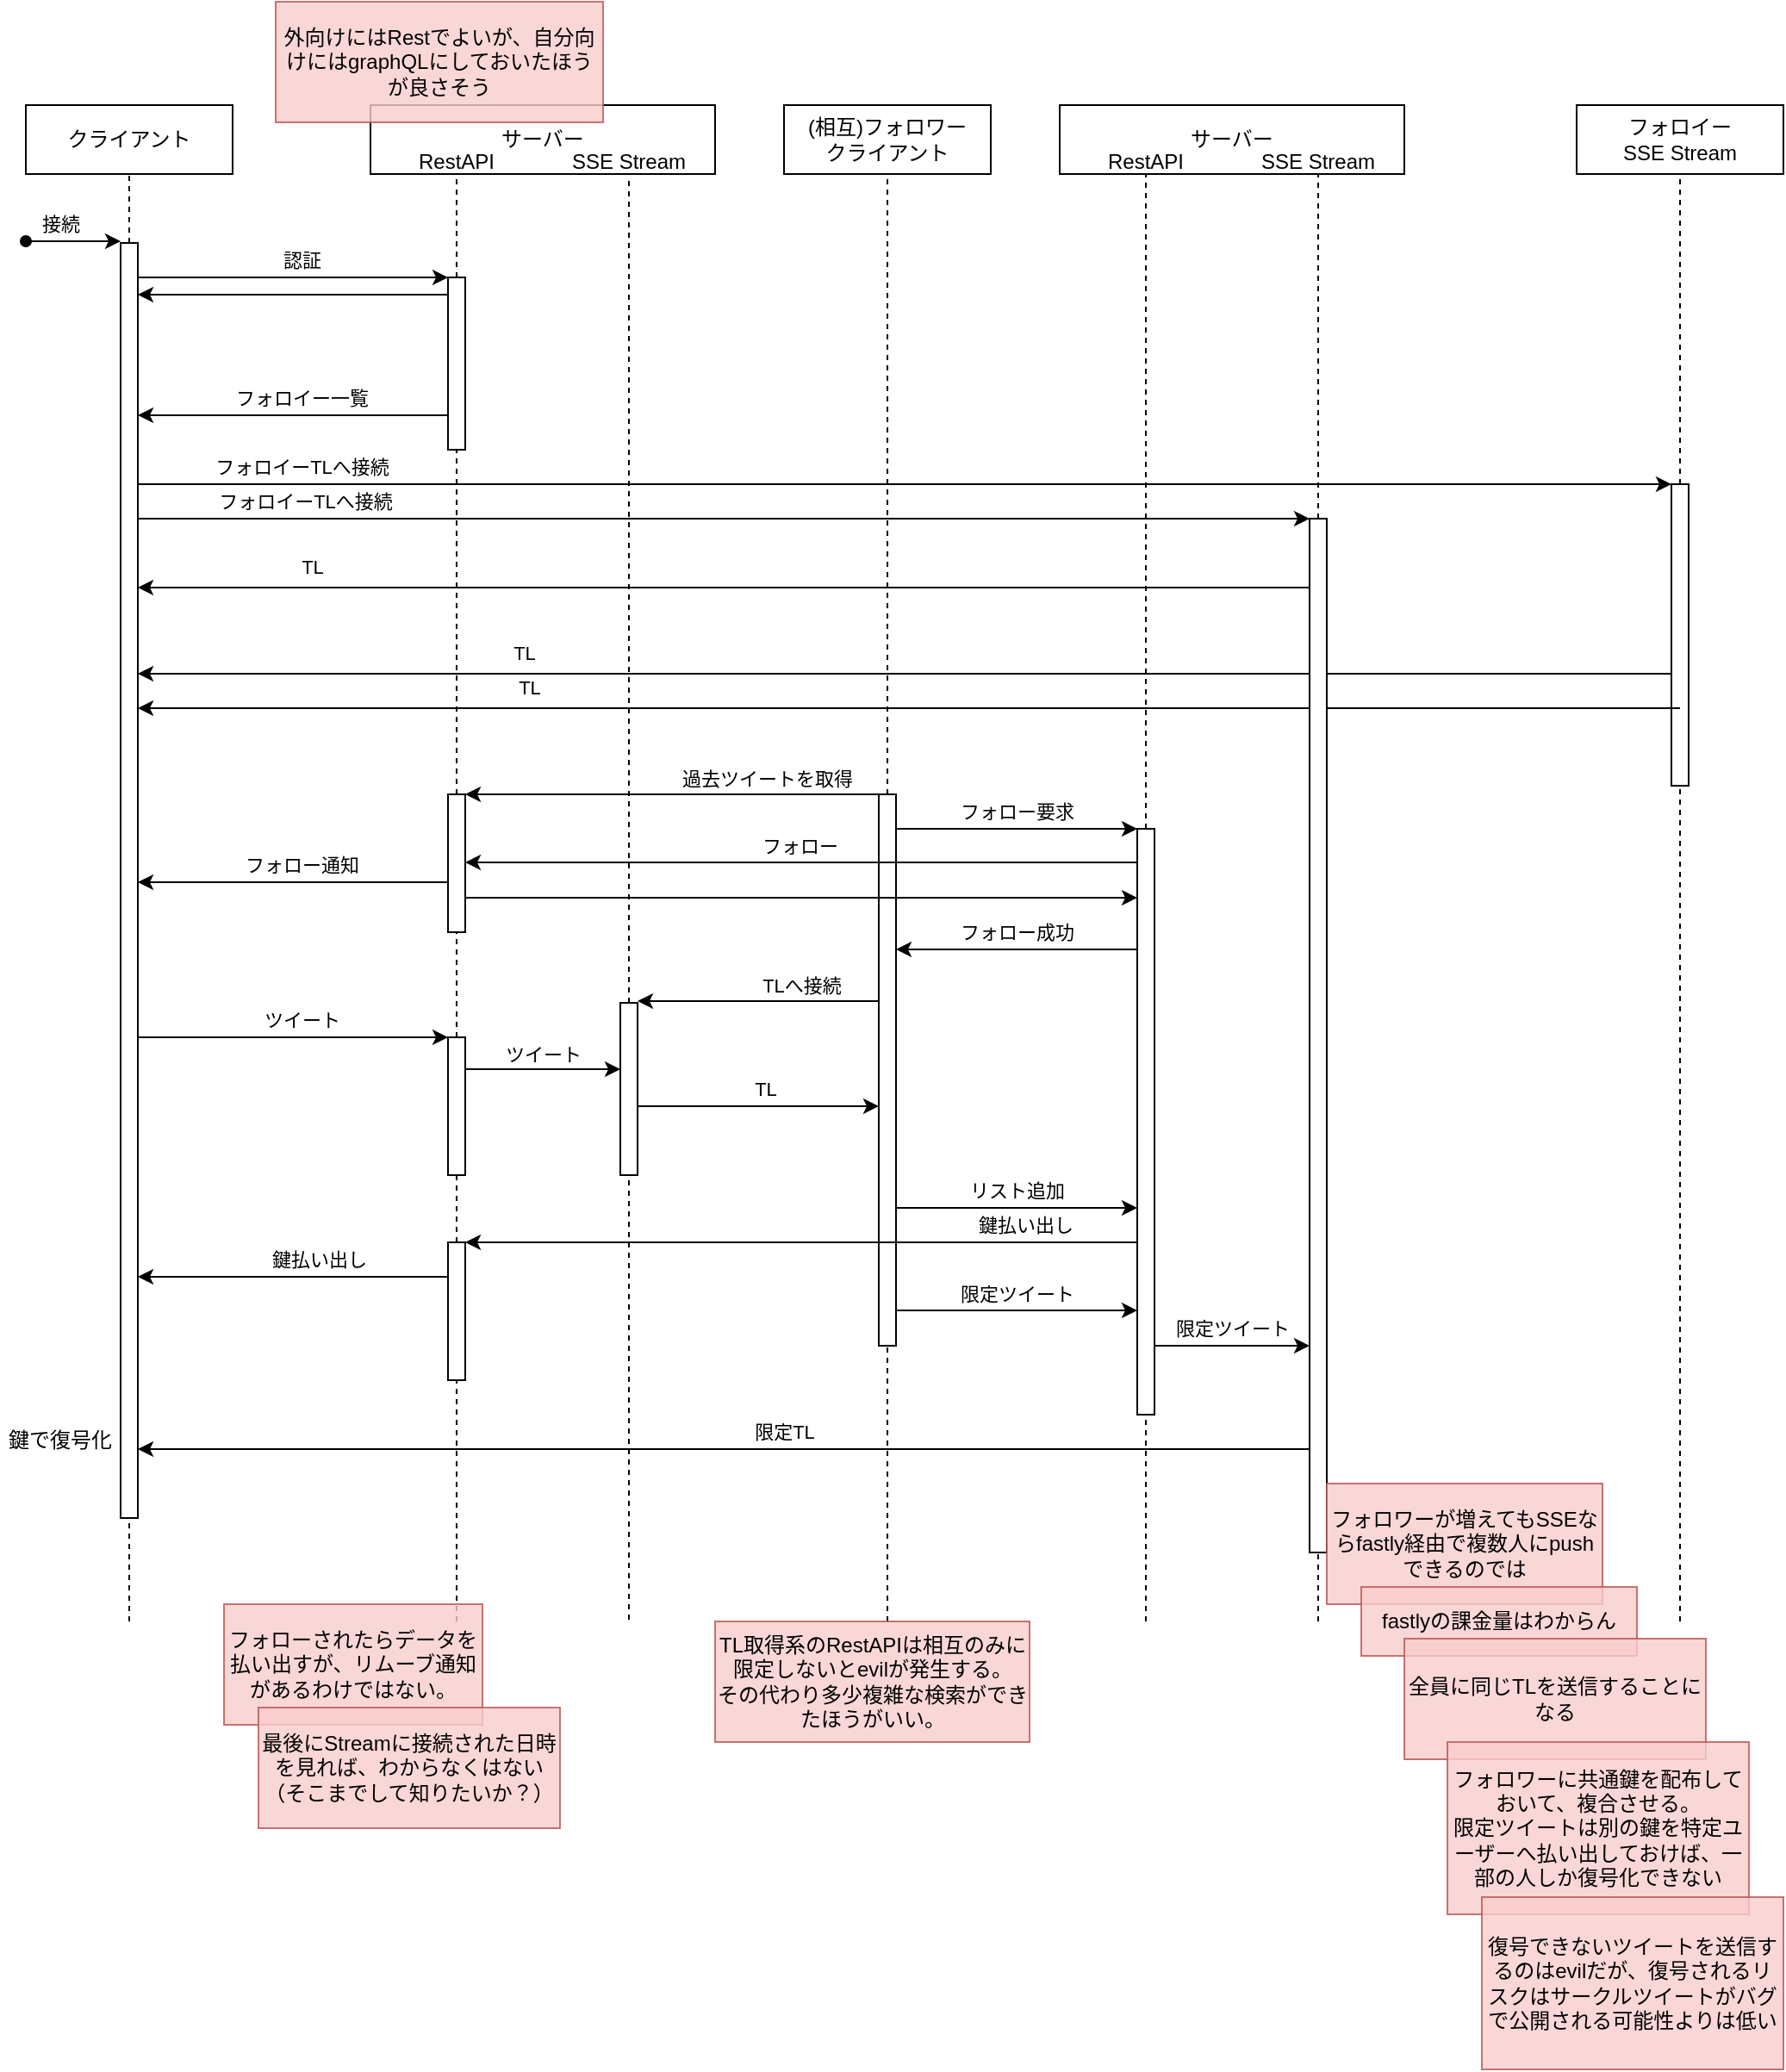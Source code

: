 <mxfile version="21.5.2" type="device">
  <diagram name="Page-1" id="2YBvvXClWsGukQMizWep">
    <mxGraphModel dx="1376" dy="1106" grid="1" gridSize="10" guides="1" tooltips="1" connect="1" arrows="1" fold="1" page="1" pageScale="1" pageWidth="1100" pageHeight="1700" background="none" math="0" shadow="0">
      <root>
        <mxCell id="0" />
        <mxCell id="1" parent="0" />
        <mxCell id="GytFxfUlmVNDOT6ZbNBz-2" value="" style="endArrow=none;dashed=1;html=1;rounded=0;entryX=0.5;entryY=1;entryDx=0;entryDy=0;" edge="1" parent="1" source="GytFxfUlmVNDOT6ZbNBz-16" target="GytFxfUlmVNDOT6ZbNBz-5">
          <mxGeometry width="50" height="50" relative="1" as="geometry">
            <mxPoint x="305" y="680" as="sourcePoint" />
            <mxPoint x="305" y="320" as="targetPoint" />
          </mxGeometry>
        </mxCell>
        <mxCell id="GytFxfUlmVNDOT6ZbNBz-3" value="" style="endArrow=none;dashed=1;html=1;rounded=0;entryX=0.5;entryY=1;entryDx=0;entryDy=0;" edge="1" parent="1" source="GytFxfUlmVNDOT6ZbNBz-11" target="GytFxfUlmVNDOT6ZbNBz-8">
          <mxGeometry width="50" height="50" relative="1" as="geometry">
            <mxPoint x="115" y="640" as="sourcePoint" />
            <mxPoint x="645" y="410" as="targetPoint" />
          </mxGeometry>
        </mxCell>
        <mxCell id="GytFxfUlmVNDOT6ZbNBz-7" value="" style="group" vertex="1" connectable="0" parent="1">
          <mxGeometry x="255" y="240" width="200" height="40" as="geometry" />
        </mxCell>
        <mxCell id="GytFxfUlmVNDOT6ZbNBz-1" value="サーバー" style="rounded=0;whiteSpace=wrap;html=1;" vertex="1" parent="GytFxfUlmVNDOT6ZbNBz-7">
          <mxGeometry width="200" height="40" as="geometry" />
        </mxCell>
        <mxCell id="GytFxfUlmVNDOT6ZbNBz-5" value="RestAPI" style="text;html=1;strokeColor=none;fillColor=none;align=center;verticalAlign=middle;whiteSpace=wrap;rounded=0;" vertex="1" parent="GytFxfUlmVNDOT6ZbNBz-7">
          <mxGeometry y="25" width="100" height="15" as="geometry" />
        </mxCell>
        <mxCell id="GytFxfUlmVNDOT6ZbNBz-6" value="SSE Stream" style="text;html=1;strokeColor=none;fillColor=none;align=center;verticalAlign=middle;whiteSpace=wrap;rounded=0;" vertex="1" parent="GytFxfUlmVNDOT6ZbNBz-7">
          <mxGeometry x="100" y="25" width="100" height="15" as="geometry" />
        </mxCell>
        <mxCell id="GytFxfUlmVNDOT6ZbNBz-8" value="クライアント" style="rounded=0;whiteSpace=wrap;html=1;" vertex="1" parent="1">
          <mxGeometry x="55" y="240" width="120" height="40" as="geometry" />
        </mxCell>
        <mxCell id="GytFxfUlmVNDOT6ZbNBz-9" value="(相互)フォロワー&lt;br&gt;クライアント" style="rounded=0;whiteSpace=wrap;html=1;" vertex="1" parent="1">
          <mxGeometry x="495" y="240" width="120" height="40" as="geometry" />
        </mxCell>
        <mxCell id="GytFxfUlmVNDOT6ZbNBz-10" value="フォロイー&lt;br&gt;SSE Stream" style="rounded=0;whiteSpace=wrap;html=1;" vertex="1" parent="1">
          <mxGeometry x="955" y="240" width="120" height="40" as="geometry" />
        </mxCell>
        <mxCell id="GytFxfUlmVNDOT6ZbNBz-12" value="" style="endArrow=none;dashed=1;html=1;rounded=0;entryX=0.5;entryY=1;entryDx=0;entryDy=0;" edge="1" parent="1" target="GytFxfUlmVNDOT6ZbNBz-11">
          <mxGeometry width="50" height="50" relative="1" as="geometry">
            <mxPoint x="115" y="1120" as="sourcePoint" />
            <mxPoint x="115" y="280" as="targetPoint" />
          </mxGeometry>
        </mxCell>
        <mxCell id="GytFxfUlmVNDOT6ZbNBz-11" value="" style="html=1;points=[];perimeter=orthogonalPerimeter;outlineConnect=0;targetShapes=umlLifeline;portConstraint=eastwest;newEdgeStyle={&quot;edgeStyle&quot;:&quot;elbowEdgeStyle&quot;,&quot;elbow&quot;:&quot;vertical&quot;,&quot;curved&quot;:0,&quot;rounded&quot;:0};" vertex="1" parent="1">
          <mxGeometry x="110" y="320" width="10" height="740" as="geometry" />
        </mxCell>
        <mxCell id="GytFxfUlmVNDOT6ZbNBz-14" value="" style="endArrow=classic;html=1;rounded=0;startArrow=oval;startFill=1;" edge="1" parent="1">
          <mxGeometry width="50" height="50" relative="1" as="geometry">
            <mxPoint x="55" y="319" as="sourcePoint" />
            <mxPoint x="110" y="319" as="targetPoint" />
          </mxGeometry>
        </mxCell>
        <mxCell id="GytFxfUlmVNDOT6ZbNBz-15" value="接続" style="edgeLabel;html=1;align=center;verticalAlign=middle;resizable=0;points=[];" vertex="1" connectable="0" parent="GytFxfUlmVNDOT6ZbNBz-14">
          <mxGeometry x="-0.455" y="-5" relative="1" as="geometry">
            <mxPoint x="5" y="-15" as="offset" />
          </mxGeometry>
        </mxCell>
        <mxCell id="GytFxfUlmVNDOT6ZbNBz-19" value="" style="endArrow=none;dashed=1;html=1;rounded=0;entryX=0.5;entryY=1;entryDx=0;entryDy=0;" edge="1" parent="1" source="GytFxfUlmVNDOT6ZbNBz-45" target="GytFxfUlmVNDOT6ZbNBz-16">
          <mxGeometry width="50" height="50" relative="1" as="geometry">
            <mxPoint x="305" y="1120" as="sourcePoint" />
            <mxPoint x="305" y="280" as="targetPoint" />
          </mxGeometry>
        </mxCell>
        <mxCell id="GytFxfUlmVNDOT6ZbNBz-16" value="" style="html=1;points=[];perimeter=orthogonalPerimeter;outlineConnect=0;targetShapes=umlLifeline;portConstraint=eastwest;newEdgeStyle={&quot;edgeStyle&quot;:&quot;elbowEdgeStyle&quot;,&quot;elbow&quot;:&quot;vertical&quot;,&quot;curved&quot;:0,&quot;rounded&quot;:0};" vertex="1" parent="1">
          <mxGeometry x="300" y="340" width="10" height="100" as="geometry" />
        </mxCell>
        <mxCell id="GytFxfUlmVNDOT6ZbNBz-20" value="" style="endArrow=classic;html=1;rounded=0;" edge="1" parent="1">
          <mxGeometry width="50" height="50" relative="1" as="geometry">
            <mxPoint x="300" y="350" as="sourcePoint" />
            <mxPoint x="120" y="350" as="targetPoint" />
          </mxGeometry>
        </mxCell>
        <mxCell id="GytFxfUlmVNDOT6ZbNBz-21" value="認証" style="endArrow=classic;html=1;rounded=0;" edge="1" parent="1">
          <mxGeometry x="0.056" y="10" width="50" height="50" relative="1" as="geometry">
            <mxPoint x="120" y="340" as="sourcePoint" />
            <mxPoint x="300" y="340" as="targetPoint" />
            <mxPoint as="offset" />
          </mxGeometry>
        </mxCell>
        <mxCell id="GytFxfUlmVNDOT6ZbNBz-24" value="" style="endArrow=classic;html=1;rounded=0;" edge="1" parent="1">
          <mxGeometry width="50" height="50" relative="1" as="geometry">
            <mxPoint x="300" y="420" as="sourcePoint" />
            <mxPoint x="120" y="420" as="targetPoint" />
          </mxGeometry>
        </mxCell>
        <mxCell id="GytFxfUlmVNDOT6ZbNBz-57" value="フォロイー一覧" style="edgeLabel;html=1;align=center;verticalAlign=middle;resizable=0;points=[];" vertex="1" connectable="0" parent="GytFxfUlmVNDOT6ZbNBz-24">
          <mxGeometry x="0.056" relative="1" as="geometry">
            <mxPoint x="10" y="-10" as="offset" />
          </mxGeometry>
        </mxCell>
        <mxCell id="GytFxfUlmVNDOT6ZbNBz-25" value="" style="endArrow=none;dashed=1;html=1;rounded=0;entryX=0.5;entryY=1;entryDx=0;entryDy=0;" edge="1" parent="1" source="GytFxfUlmVNDOT6ZbNBz-17" target="GytFxfUlmVNDOT6ZbNBz-10">
          <mxGeometry width="50" height="50" relative="1" as="geometry">
            <mxPoint x="1015" y="680" as="sourcePoint" />
            <mxPoint x="1010" y="290" as="targetPoint" />
          </mxGeometry>
        </mxCell>
        <mxCell id="GytFxfUlmVNDOT6ZbNBz-28" value="" style="endArrow=none;dashed=1;html=1;rounded=0;entryX=0.5;entryY=1;entryDx=0;entryDy=0;" edge="1" parent="1" target="GytFxfUlmVNDOT6ZbNBz-17">
          <mxGeometry width="50" height="50" relative="1" as="geometry">
            <mxPoint x="1015" y="1120" as="sourcePoint" />
            <mxPoint x="995" y="280" as="targetPoint" />
          </mxGeometry>
        </mxCell>
        <mxCell id="GytFxfUlmVNDOT6ZbNBz-17" value="" style="html=1;points=[];perimeter=orthogonalPerimeter;outlineConnect=0;targetShapes=umlLifeline;portConstraint=eastwest;newEdgeStyle={&quot;edgeStyle&quot;:&quot;elbowEdgeStyle&quot;,&quot;elbow&quot;:&quot;vertical&quot;,&quot;curved&quot;:0,&quot;rounded&quot;:0};" vertex="1" parent="1">
          <mxGeometry x="1010" y="460" width="10" height="175" as="geometry" />
        </mxCell>
        <mxCell id="GytFxfUlmVNDOT6ZbNBz-29" value="フォロイーTLへ接続" style="endArrow=classic;html=1;rounded=0;" edge="1" parent="1" target="GytFxfUlmVNDOT6ZbNBz-17">
          <mxGeometry x="-0.786" y="10" width="50" height="50" relative="1" as="geometry">
            <mxPoint x="120" y="460" as="sourcePoint" />
            <mxPoint x="675" y="450" as="targetPoint" />
            <mxPoint as="offset" />
          </mxGeometry>
        </mxCell>
        <mxCell id="GytFxfUlmVNDOT6ZbNBz-35" value="" style="endArrow=none;dashed=1;html=1;rounded=0;entryX=0.6;entryY=1.133;entryDx=0;entryDy=0;entryPerimeter=0;" edge="1" parent="1" source="GytFxfUlmVNDOT6ZbNBz-39">
          <mxGeometry width="50" height="50" relative="1" as="geometry">
            <mxPoint x="405" y="1119" as="sourcePoint" />
            <mxPoint x="405" y="280.995" as="targetPoint" />
          </mxGeometry>
        </mxCell>
        <mxCell id="GytFxfUlmVNDOT6ZbNBz-36" value="" style="endArrow=none;dashed=1;html=1;rounded=0;entryX=0.5;entryY=1;entryDx=0;entryDy=0;" edge="1" parent="1" target="GytFxfUlmVNDOT6ZbNBz-9">
          <mxGeometry width="50" height="50" relative="1" as="geometry">
            <mxPoint x="555" y="640" as="sourcePoint" />
            <mxPoint x="545" y="331" as="targetPoint" />
          </mxGeometry>
        </mxCell>
        <mxCell id="GytFxfUlmVNDOT6ZbNBz-40" value="" style="endArrow=none;dashed=1;html=1;rounded=0;" edge="1" parent="1" target="GytFxfUlmVNDOT6ZbNBz-39">
          <mxGeometry width="50" height="50" relative="1" as="geometry">
            <mxPoint x="405" y="1119" as="sourcePoint" />
            <mxPoint x="405" y="280.995" as="targetPoint" />
          </mxGeometry>
        </mxCell>
        <mxCell id="GytFxfUlmVNDOT6ZbNBz-39" value="" style="html=1;points=[];perimeter=orthogonalPerimeter;outlineConnect=0;targetShapes=umlLifeline;portConstraint=eastwest;newEdgeStyle={&quot;edgeStyle&quot;:&quot;elbowEdgeStyle&quot;,&quot;elbow&quot;:&quot;vertical&quot;,&quot;curved&quot;:0,&quot;rounded&quot;:0};" vertex="1" parent="1">
          <mxGeometry x="400" y="761" width="10" height="100" as="geometry" />
        </mxCell>
        <mxCell id="GytFxfUlmVNDOT6ZbNBz-43" value="" style="endArrow=none;dashed=1;html=1;rounded=0;entryX=0.5;entryY=1;entryDx=0;entryDy=0;" edge="1" parent="1">
          <mxGeometry width="50" height="50" relative="1" as="geometry">
            <mxPoint x="555" y="1120" as="sourcePoint" />
            <mxPoint x="555" y="920" as="targetPoint" />
          </mxGeometry>
        </mxCell>
        <mxCell id="GytFxfUlmVNDOT6ZbNBz-44" value="フォロー要求" style="endArrow=classic;html=1;rounded=0;" edge="1" parent="1" target="GytFxfUlmVNDOT6ZbNBz-77">
          <mxGeometry y="10" width="50" height="50" relative="1" as="geometry">
            <mxPoint x="560" y="660" as="sourcePoint" />
            <mxPoint x="705" y="660" as="targetPoint" />
            <mxPoint as="offset" />
          </mxGeometry>
        </mxCell>
        <mxCell id="GytFxfUlmVNDOT6ZbNBz-46" value="" style="endArrow=none;dashed=1;html=1;rounded=0;entryX=0.5;entryY=1;entryDx=0;entryDy=0;" edge="1" parent="1" source="GytFxfUlmVNDOT6ZbNBz-52" target="GytFxfUlmVNDOT6ZbNBz-45">
          <mxGeometry width="50" height="50" relative="1" as="geometry">
            <mxPoint x="305" y="1320" as="sourcePoint" />
            <mxPoint x="305" y="710" as="targetPoint" />
          </mxGeometry>
        </mxCell>
        <mxCell id="GytFxfUlmVNDOT6ZbNBz-45" value="" style="html=1;points=[];perimeter=orthogonalPerimeter;outlineConnect=0;targetShapes=umlLifeline;portConstraint=eastwest;newEdgeStyle={&quot;edgeStyle&quot;:&quot;elbowEdgeStyle&quot;,&quot;elbow&quot;:&quot;vertical&quot;,&quot;curved&quot;:0,&quot;rounded&quot;:0};" vertex="1" parent="1">
          <mxGeometry x="300" y="640" width="10" height="80" as="geometry" />
        </mxCell>
        <mxCell id="GytFxfUlmVNDOT6ZbNBz-49" value="TLへ接続" style="endArrow=classic;html=1;rounded=0;" edge="1" parent="1">
          <mxGeometry x="-0.357" y="-9" width="50" height="50" relative="1" as="geometry">
            <mxPoint x="550" y="760" as="sourcePoint" />
            <mxPoint x="410" y="760" as="targetPoint" />
            <mxPoint as="offset" />
          </mxGeometry>
        </mxCell>
        <mxCell id="GytFxfUlmVNDOT6ZbNBz-51" value="ツイート" style="endArrow=classic;html=1;rounded=0;" edge="1" parent="1">
          <mxGeometry x="0.056" y="10" width="50" height="50" relative="1" as="geometry">
            <mxPoint x="120" y="781" as="sourcePoint" />
            <mxPoint x="300" y="781" as="targetPoint" />
            <mxPoint as="offset" />
          </mxGeometry>
        </mxCell>
        <mxCell id="GytFxfUlmVNDOT6ZbNBz-53" value="" style="endArrow=none;dashed=1;html=1;rounded=0;entryX=0.5;entryY=1;entryDx=0;entryDy=0;" edge="1" parent="1" source="GytFxfUlmVNDOT6ZbNBz-102" target="GytFxfUlmVNDOT6ZbNBz-52">
          <mxGeometry width="50" height="50" relative="1" as="geometry">
            <mxPoint x="305" y="1120" as="sourcePoint" />
            <mxPoint x="305" y="600" as="targetPoint" />
          </mxGeometry>
        </mxCell>
        <mxCell id="GytFxfUlmVNDOT6ZbNBz-52" value="" style="html=1;points=[];perimeter=orthogonalPerimeter;outlineConnect=0;targetShapes=umlLifeline;portConstraint=eastwest;newEdgeStyle={&quot;edgeStyle&quot;:&quot;elbowEdgeStyle&quot;,&quot;elbow&quot;:&quot;vertical&quot;,&quot;curved&quot;:0,&quot;rounded&quot;:0};" vertex="1" parent="1">
          <mxGeometry x="300" y="781" width="10" height="80" as="geometry" />
        </mxCell>
        <mxCell id="GytFxfUlmVNDOT6ZbNBz-54" value="ツイート" style="endArrow=classic;html=1;rounded=0;" edge="1" parent="1">
          <mxGeometry y="10" width="50" height="50" relative="1" as="geometry">
            <mxPoint x="310" y="799.5" as="sourcePoint" />
            <mxPoint x="400" y="799.5" as="targetPoint" />
            <mxPoint y="1" as="offset" />
          </mxGeometry>
        </mxCell>
        <mxCell id="GytFxfUlmVNDOT6ZbNBz-55" value="TL" style="endArrow=classic;html=1;rounded=0;" edge="1" parent="1">
          <mxGeometry x="0.056" y="10" width="50" height="50" relative="1" as="geometry">
            <mxPoint x="410" y="821" as="sourcePoint" />
            <mxPoint x="550" y="821" as="targetPoint" />
            <mxPoint as="offset" />
          </mxGeometry>
        </mxCell>
        <mxCell id="GytFxfUlmVNDOT6ZbNBz-56" value="過去ツイートを取得" style="endArrow=classic;html=1;rounded=0;entryX=0.5;entryY=0.125;entryDx=0;entryDy=0;entryPerimeter=0;" edge="1" parent="1">
          <mxGeometry x="-0.458" y="-9" width="50" height="50" relative="1" as="geometry">
            <mxPoint x="550" y="640" as="sourcePoint" />
            <mxPoint x="310" y="640" as="targetPoint" />
            <mxPoint as="offset" />
          </mxGeometry>
        </mxCell>
        <mxCell id="GytFxfUlmVNDOT6ZbNBz-58" value="" style="endArrow=classic;html=1;rounded=0;" edge="1" parent="1">
          <mxGeometry width="50" height="50" relative="1" as="geometry">
            <mxPoint x="300" y="691" as="sourcePoint" />
            <mxPoint x="120" y="691" as="targetPoint" />
          </mxGeometry>
        </mxCell>
        <mxCell id="GytFxfUlmVNDOT6ZbNBz-59" value="フォロー通知" style="edgeLabel;html=1;align=center;verticalAlign=middle;resizable=0;points=[];" vertex="1" connectable="0" parent="GytFxfUlmVNDOT6ZbNBz-58">
          <mxGeometry x="0.056" relative="1" as="geometry">
            <mxPoint x="10" y="-10" as="offset" />
          </mxGeometry>
        </mxCell>
        <mxCell id="GytFxfUlmVNDOT6ZbNBz-67" value="" style="endArrow=none;dashed=1;html=1;rounded=0;entryX=0.5;entryY=1;entryDx=0;entryDy=0;" edge="1" parent="1" source="GytFxfUlmVNDOT6ZbNBz-78" target="GytFxfUlmVNDOT6ZbNBz-99">
          <mxGeometry width="50" height="50" relative="1" as="geometry">
            <mxPoint x="805" y="1000" as="sourcePoint" />
            <mxPoint x="775" y="280" as="targetPoint" />
          </mxGeometry>
        </mxCell>
        <mxCell id="GytFxfUlmVNDOT6ZbNBz-70" value="" style="endArrow=classic;html=1;rounded=0;" edge="1" parent="1">
          <mxGeometry width="50" height="50" relative="1" as="geometry">
            <mxPoint x="1015" y="590" as="sourcePoint" />
            <mxPoint x="120" y="590" as="targetPoint" />
          </mxGeometry>
        </mxCell>
        <mxCell id="GytFxfUlmVNDOT6ZbNBz-71" value="TL" style="edgeLabel;html=1;align=center;verticalAlign=middle;resizable=0;points=[];" vertex="1" connectable="0" parent="GytFxfUlmVNDOT6ZbNBz-70">
          <mxGeometry x="-0.17" y="5" relative="1" as="geometry">
            <mxPoint x="-297" y="-17" as="offset" />
          </mxGeometry>
        </mxCell>
        <mxCell id="GytFxfUlmVNDOT6ZbNBz-72" value="" style="endArrow=classic;html=1;rounded=0;" edge="1" parent="1">
          <mxGeometry width="50" height="50" relative="1" as="geometry">
            <mxPoint x="1010" y="570" as="sourcePoint" />
            <mxPoint x="120" y="570" as="targetPoint" />
          </mxGeometry>
        </mxCell>
        <mxCell id="GytFxfUlmVNDOT6ZbNBz-73" value="TL" style="edgeLabel;html=1;align=center;verticalAlign=middle;resizable=0;points=[];" vertex="1" connectable="0" parent="GytFxfUlmVNDOT6ZbNBz-72">
          <mxGeometry x="-0.17" y="5" relative="1" as="geometry">
            <mxPoint x="-297" y="-17" as="offset" />
          </mxGeometry>
        </mxCell>
        <mxCell id="GytFxfUlmVNDOT6ZbNBz-74" value="" style="endArrow=classic;html=1;rounded=0;" edge="1" parent="1" source="GytFxfUlmVNDOT6ZbNBz-78">
          <mxGeometry width="50" height="50" relative="1" as="geometry">
            <mxPoint x="770" y="520" as="sourcePoint" />
            <mxPoint x="120" y="520" as="targetPoint" />
          </mxGeometry>
        </mxCell>
        <mxCell id="GytFxfUlmVNDOT6ZbNBz-75" value="TL" style="edgeLabel;html=1;align=center;verticalAlign=middle;resizable=0;points=[];" vertex="1" connectable="0" parent="GytFxfUlmVNDOT6ZbNBz-74">
          <mxGeometry x="-0.17" y="5" relative="1" as="geometry">
            <mxPoint x="-297" y="-17" as="offset" />
          </mxGeometry>
        </mxCell>
        <mxCell id="GytFxfUlmVNDOT6ZbNBz-76" value="フォロイーTLへ接続" style="endArrow=classic;html=1;rounded=0;" edge="1" parent="1" target="GytFxfUlmVNDOT6ZbNBz-78">
          <mxGeometry x="-0.716" y="10" width="50" height="50" relative="1" as="geometry">
            <mxPoint x="120" y="480" as="sourcePoint" />
            <mxPoint x="770" y="480" as="targetPoint" />
            <mxPoint as="offset" />
          </mxGeometry>
        </mxCell>
        <mxCell id="GytFxfUlmVNDOT6ZbNBz-80" value="" style="endArrow=none;dashed=1;html=1;rounded=0;entryX=0.5;entryY=1;entryDx=0;entryDy=0;" edge="1" parent="1" source="GytFxfUlmVNDOT6ZbNBz-77" target="GytFxfUlmVNDOT6ZbNBz-98">
          <mxGeometry width="50" height="50" relative="1" as="geometry">
            <mxPoint x="695" y="1120" as="sourcePoint" />
            <mxPoint x="695" y="280" as="targetPoint" />
          </mxGeometry>
        </mxCell>
        <mxCell id="GytFxfUlmVNDOT6ZbNBz-82" value="" style="endArrow=none;dashed=1;html=1;rounded=0;entryX=0.5;entryY=1;entryDx=0;entryDy=0;" edge="1" parent="1" target="GytFxfUlmVNDOT6ZbNBz-77">
          <mxGeometry width="50" height="50" relative="1" as="geometry">
            <mxPoint x="705" y="1120" as="sourcePoint" />
            <mxPoint x="695" y="280" as="targetPoint" />
          </mxGeometry>
        </mxCell>
        <mxCell id="GytFxfUlmVNDOT6ZbNBz-77" value="" style="html=1;points=[];perimeter=orthogonalPerimeter;outlineConnect=0;targetShapes=umlLifeline;portConstraint=eastwest;newEdgeStyle={&quot;edgeStyle&quot;:&quot;elbowEdgeStyle&quot;,&quot;elbow&quot;:&quot;vertical&quot;,&quot;curved&quot;:0,&quot;rounded&quot;:0};" vertex="1" parent="1">
          <mxGeometry x="700" y="660" width="10" height="340" as="geometry" />
        </mxCell>
        <mxCell id="GytFxfUlmVNDOT6ZbNBz-86" value="" style="html=1;points=[];perimeter=orthogonalPerimeter;outlineConnect=0;targetShapes=umlLifeline;portConstraint=eastwest;newEdgeStyle={&quot;edgeStyle&quot;:&quot;elbowEdgeStyle&quot;,&quot;elbow&quot;:&quot;vertical&quot;,&quot;curved&quot;:0,&quot;rounded&quot;:0};" vertex="1" parent="1">
          <mxGeometry x="550" y="640" width="10" height="320" as="geometry" />
        </mxCell>
        <mxCell id="GytFxfUlmVNDOT6ZbNBz-87" value="" style="endArrow=classic;html=1;rounded=0;" edge="1" parent="1" source="GytFxfUlmVNDOT6ZbNBz-77">
          <mxGeometry width="50" height="50" relative="1" as="geometry">
            <mxPoint x="690" y="679.5" as="sourcePoint" />
            <mxPoint x="310" y="679.5" as="targetPoint" />
          </mxGeometry>
        </mxCell>
        <mxCell id="GytFxfUlmVNDOT6ZbNBz-88" value="フォロー" style="edgeLabel;html=1;align=center;verticalAlign=middle;resizable=0;points=[];" vertex="1" connectable="0" parent="GytFxfUlmVNDOT6ZbNBz-87">
          <mxGeometry x="0.056" relative="1" as="geometry">
            <mxPoint x="10" y="-10" as="offset" />
          </mxGeometry>
        </mxCell>
        <mxCell id="GytFxfUlmVNDOT6ZbNBz-89" value="" style="endArrow=classic;html=1;rounded=0;" edge="1" parent="1" target="GytFxfUlmVNDOT6ZbNBz-77">
          <mxGeometry x="0.458" y="9" width="50" height="50" relative="1" as="geometry">
            <mxPoint x="310" y="700" as="sourcePoint" />
            <mxPoint x="690" y="700" as="targetPoint" />
            <mxPoint as="offset" />
          </mxGeometry>
        </mxCell>
        <mxCell id="GytFxfUlmVNDOT6ZbNBz-90" value="フォロー成功" style="endArrow=classic;html=1;rounded=0;" edge="1" parent="1" source="GytFxfUlmVNDOT6ZbNBz-77">
          <mxGeometry y="-10" width="50" height="50" relative="1" as="geometry">
            <mxPoint x="690" y="730" as="sourcePoint" />
            <mxPoint x="560" y="730" as="targetPoint" />
            <mxPoint as="offset" />
          </mxGeometry>
        </mxCell>
        <mxCell id="GytFxfUlmVNDOT6ZbNBz-95" value="リスト追加" style="endArrow=classic;html=1;rounded=0;" edge="1" parent="1" target="GytFxfUlmVNDOT6ZbNBz-77">
          <mxGeometry y="10" width="50" height="50" relative="1" as="geometry">
            <mxPoint x="560" y="880" as="sourcePoint" />
            <mxPoint x="690" y="880" as="targetPoint" />
            <mxPoint as="offset" />
          </mxGeometry>
        </mxCell>
        <mxCell id="GytFxfUlmVNDOT6ZbNBz-96" value="" style="group" vertex="1" connectable="0" parent="1">
          <mxGeometry x="655" y="240" width="200" height="40" as="geometry" />
        </mxCell>
        <mxCell id="GytFxfUlmVNDOT6ZbNBz-97" value="サーバー" style="rounded=0;whiteSpace=wrap;html=1;" vertex="1" parent="GytFxfUlmVNDOT6ZbNBz-96">
          <mxGeometry width="200" height="40" as="geometry" />
        </mxCell>
        <mxCell id="GytFxfUlmVNDOT6ZbNBz-98" value="RestAPI" style="text;html=1;strokeColor=none;fillColor=none;align=center;verticalAlign=middle;whiteSpace=wrap;rounded=0;" vertex="1" parent="GytFxfUlmVNDOT6ZbNBz-96">
          <mxGeometry y="25" width="100" height="15" as="geometry" />
        </mxCell>
        <mxCell id="GytFxfUlmVNDOT6ZbNBz-99" value="SSE Stream" style="text;html=1;strokeColor=none;fillColor=none;align=center;verticalAlign=middle;whiteSpace=wrap;rounded=0;" vertex="1" parent="GytFxfUlmVNDOT6ZbNBz-96">
          <mxGeometry x="100" y="25" width="100" height="15" as="geometry" />
        </mxCell>
        <mxCell id="GytFxfUlmVNDOT6ZbNBz-100" value="" style="endArrow=none;dashed=1;html=1;rounded=0;entryX=0.5;entryY=1;entryDx=0;entryDy=0;" edge="1" parent="1" target="GytFxfUlmVNDOT6ZbNBz-78">
          <mxGeometry width="50" height="50" relative="1" as="geometry">
            <mxPoint x="805" y="1120" as="sourcePoint" />
            <mxPoint x="805" y="280" as="targetPoint" />
          </mxGeometry>
        </mxCell>
        <mxCell id="GytFxfUlmVNDOT6ZbNBz-78" value="" style="html=1;points=[];perimeter=orthogonalPerimeter;outlineConnect=0;targetShapes=umlLifeline;portConstraint=eastwest;newEdgeStyle={&quot;edgeStyle&quot;:&quot;elbowEdgeStyle&quot;,&quot;elbow&quot;:&quot;vertical&quot;,&quot;curved&quot;:0,&quot;rounded&quot;:0};" vertex="1" parent="1">
          <mxGeometry x="800" y="480" width="10" height="600" as="geometry" />
        </mxCell>
        <mxCell id="GytFxfUlmVNDOT6ZbNBz-101" value="鍵払い出し" style="endArrow=classic;html=1;rounded=0;" edge="1" parent="1" source="GytFxfUlmVNDOT6ZbNBz-77" target="GytFxfUlmVNDOT6ZbNBz-102">
          <mxGeometry x="-0.667" y="-10" width="50" height="50" relative="1" as="geometry">
            <mxPoint x="700" y="900" as="sourcePoint" />
            <mxPoint x="315" y="910" as="targetPoint" />
            <mxPoint as="offset" />
          </mxGeometry>
        </mxCell>
        <mxCell id="GytFxfUlmVNDOT6ZbNBz-103" value="" style="endArrow=none;dashed=1;html=1;rounded=0;entryX=0.5;entryY=1;entryDx=0;entryDy=0;" edge="1" parent="1" target="GytFxfUlmVNDOT6ZbNBz-102">
          <mxGeometry width="50" height="50" relative="1" as="geometry">
            <mxPoint x="305" y="1120" as="sourcePoint" />
            <mxPoint x="305" y="861" as="targetPoint" />
          </mxGeometry>
        </mxCell>
        <mxCell id="GytFxfUlmVNDOT6ZbNBz-102" value="" style="html=1;points=[];perimeter=orthogonalPerimeter;outlineConnect=0;targetShapes=umlLifeline;portConstraint=eastwest;newEdgeStyle={&quot;edgeStyle&quot;:&quot;elbowEdgeStyle&quot;,&quot;elbow&quot;:&quot;vertical&quot;,&quot;curved&quot;:0,&quot;rounded&quot;:0};" vertex="1" parent="1">
          <mxGeometry x="300" y="900" width="10" height="80" as="geometry" />
        </mxCell>
        <mxCell id="GytFxfUlmVNDOT6ZbNBz-104" value="鍵払い出し" style="endArrow=classic;html=1;rounded=0;" edge="1" parent="1" source="GytFxfUlmVNDOT6ZbNBz-102">
          <mxGeometry x="-0.167" y="-10" width="50" height="50" relative="1" as="geometry">
            <mxPoint x="300" y="920" as="sourcePoint" />
            <mxPoint x="120" y="920" as="targetPoint" />
            <mxPoint as="offset" />
          </mxGeometry>
        </mxCell>
        <mxCell id="GytFxfUlmVNDOT6ZbNBz-105" value="限定ツイート" style="endArrow=classic;html=1;rounded=0;" edge="1" parent="1" source="GytFxfUlmVNDOT6ZbNBz-86">
          <mxGeometry y="10" width="50" height="50" relative="1" as="geometry">
            <mxPoint x="560" y="939.5" as="sourcePoint" />
            <mxPoint x="700" y="939.5" as="targetPoint" />
            <mxPoint as="offset" />
          </mxGeometry>
        </mxCell>
        <mxCell id="GytFxfUlmVNDOT6ZbNBz-106" value="限定ツイート" style="endArrow=classic;html=1;rounded=0;" edge="1" parent="1">
          <mxGeometry y="10" width="50" height="50" relative="1" as="geometry">
            <mxPoint x="710" y="960" as="sourcePoint" />
            <mxPoint x="800" y="960" as="targetPoint" />
            <mxPoint as="offset" />
          </mxGeometry>
        </mxCell>
        <mxCell id="GytFxfUlmVNDOT6ZbNBz-107" value="限定TL" style="endArrow=classic;html=1;rounded=0;" edge="1" parent="1">
          <mxGeometry x="-0.103" y="-10" width="50" height="50" relative="1" as="geometry">
            <mxPoint x="800" y="1020" as="sourcePoint" />
            <mxPoint x="120" y="1020" as="targetPoint" />
            <mxPoint as="offset" />
          </mxGeometry>
        </mxCell>
        <mxCell id="GytFxfUlmVNDOT6ZbNBz-108" value="鍵で復号化" style="text;html=1;strokeColor=none;fillColor=none;align=center;verticalAlign=middle;whiteSpace=wrap;rounded=0;" vertex="1" parent="1">
          <mxGeometry x="40" y="1000" width="70" height="30" as="geometry" />
        </mxCell>
        <mxCell id="GytFxfUlmVNDOT6ZbNBz-125" value="外向けにはRestでよいが、自分向けにはgraphQLにしておいたほうが良さそう" style="text;html=1;strokeColor=#b85450;fillColor=#f8cecc;align=center;verticalAlign=middle;whiteSpace=wrap;rounded=0;opacity=80;" vertex="1" parent="1">
          <mxGeometry x="200" y="180" width="190" height="70" as="geometry" />
        </mxCell>
        <mxCell id="GytFxfUlmVNDOT6ZbNBz-126" value="フォロワーが増えてもSSEならfastly経由で複数人にpushできるのでは" style="text;html=1;strokeColor=#b85450;fillColor=#f8cecc;align=center;verticalAlign=middle;whiteSpace=wrap;rounded=0;opacity=80;" vertex="1" parent="1">
          <mxGeometry x="810" y="1040" width="160" height="70" as="geometry" />
        </mxCell>
        <mxCell id="GytFxfUlmVNDOT6ZbNBz-127" value="フォローされたらデータを払い出すが、リムーブ通知があるわけではない。" style="text;html=1;strokeColor=#b85450;fillColor=#f8cecc;align=center;verticalAlign=middle;whiteSpace=wrap;rounded=0;opacity=80;" vertex="1" parent="1">
          <mxGeometry x="170" y="1110" width="150" height="70" as="geometry" />
        </mxCell>
        <mxCell id="GytFxfUlmVNDOT6ZbNBz-131" value="TL取得系のRestAPIは相互のみに限定しないとevilが発生する。&lt;br&gt;その代わり多少複雑な検索ができたほうがいい。" style="text;html=1;strokeColor=#b85450;fillColor=#f8cecc;align=center;verticalAlign=middle;whiteSpace=wrap;rounded=0;opacity=80;" vertex="1" parent="1">
          <mxGeometry x="455" y="1120" width="182.5" height="70" as="geometry" />
        </mxCell>
        <mxCell id="GytFxfUlmVNDOT6ZbNBz-132" value="最後にStreamに接続された日時を見れば、わからなくはない&lt;br&gt;（そこまでして知りたいか？）" style="text;html=1;strokeColor=#b85450;fillColor=#f8cecc;align=center;verticalAlign=middle;whiteSpace=wrap;rounded=0;opacity=80;" vertex="1" parent="1">
          <mxGeometry x="190" y="1170" width="175" height="70" as="geometry" />
        </mxCell>
        <mxCell id="GytFxfUlmVNDOT6ZbNBz-134" value="fastlyの課金量はわからん" style="text;html=1;strokeColor=#b85450;fillColor=#f8cecc;align=center;verticalAlign=middle;whiteSpace=wrap;rounded=0;opacity=80;" vertex="1" parent="1">
          <mxGeometry x="830" y="1100" width="160" height="40" as="geometry" />
        </mxCell>
        <mxCell id="GytFxfUlmVNDOT6ZbNBz-136" value="全員に同じTLを送信することになる" style="text;html=1;strokeColor=#b85450;fillColor=#f8cecc;align=center;verticalAlign=middle;whiteSpace=wrap;rounded=0;opacity=80;" vertex="1" parent="1">
          <mxGeometry x="855" y="1130" width="175" height="70" as="geometry" />
        </mxCell>
        <mxCell id="GytFxfUlmVNDOT6ZbNBz-137" value="フォロワーに共通鍵を配布しておいて、複合させる。&lt;br&gt;限定ツイートは別の鍵を特定ユーザーへ払い出しておけば、一部の人しか復号化できない" style="text;html=1;strokeColor=#b85450;fillColor=#f8cecc;align=center;verticalAlign=middle;whiteSpace=wrap;rounded=0;opacity=80;" vertex="1" parent="1">
          <mxGeometry x="880" y="1190" width="175" height="100" as="geometry" />
        </mxCell>
        <mxCell id="GytFxfUlmVNDOT6ZbNBz-138" value="復号できないツイートを送信するのはevilだが、復号されるリスクはサークルツイートがバグで公開される可能性よりは低い" style="text;html=1;strokeColor=#b85450;fillColor=#f8cecc;align=center;verticalAlign=middle;whiteSpace=wrap;rounded=0;opacity=80;" vertex="1" parent="1">
          <mxGeometry x="900" y="1280" width="175" height="100" as="geometry" />
        </mxCell>
      </root>
    </mxGraphModel>
  </diagram>
</mxfile>
